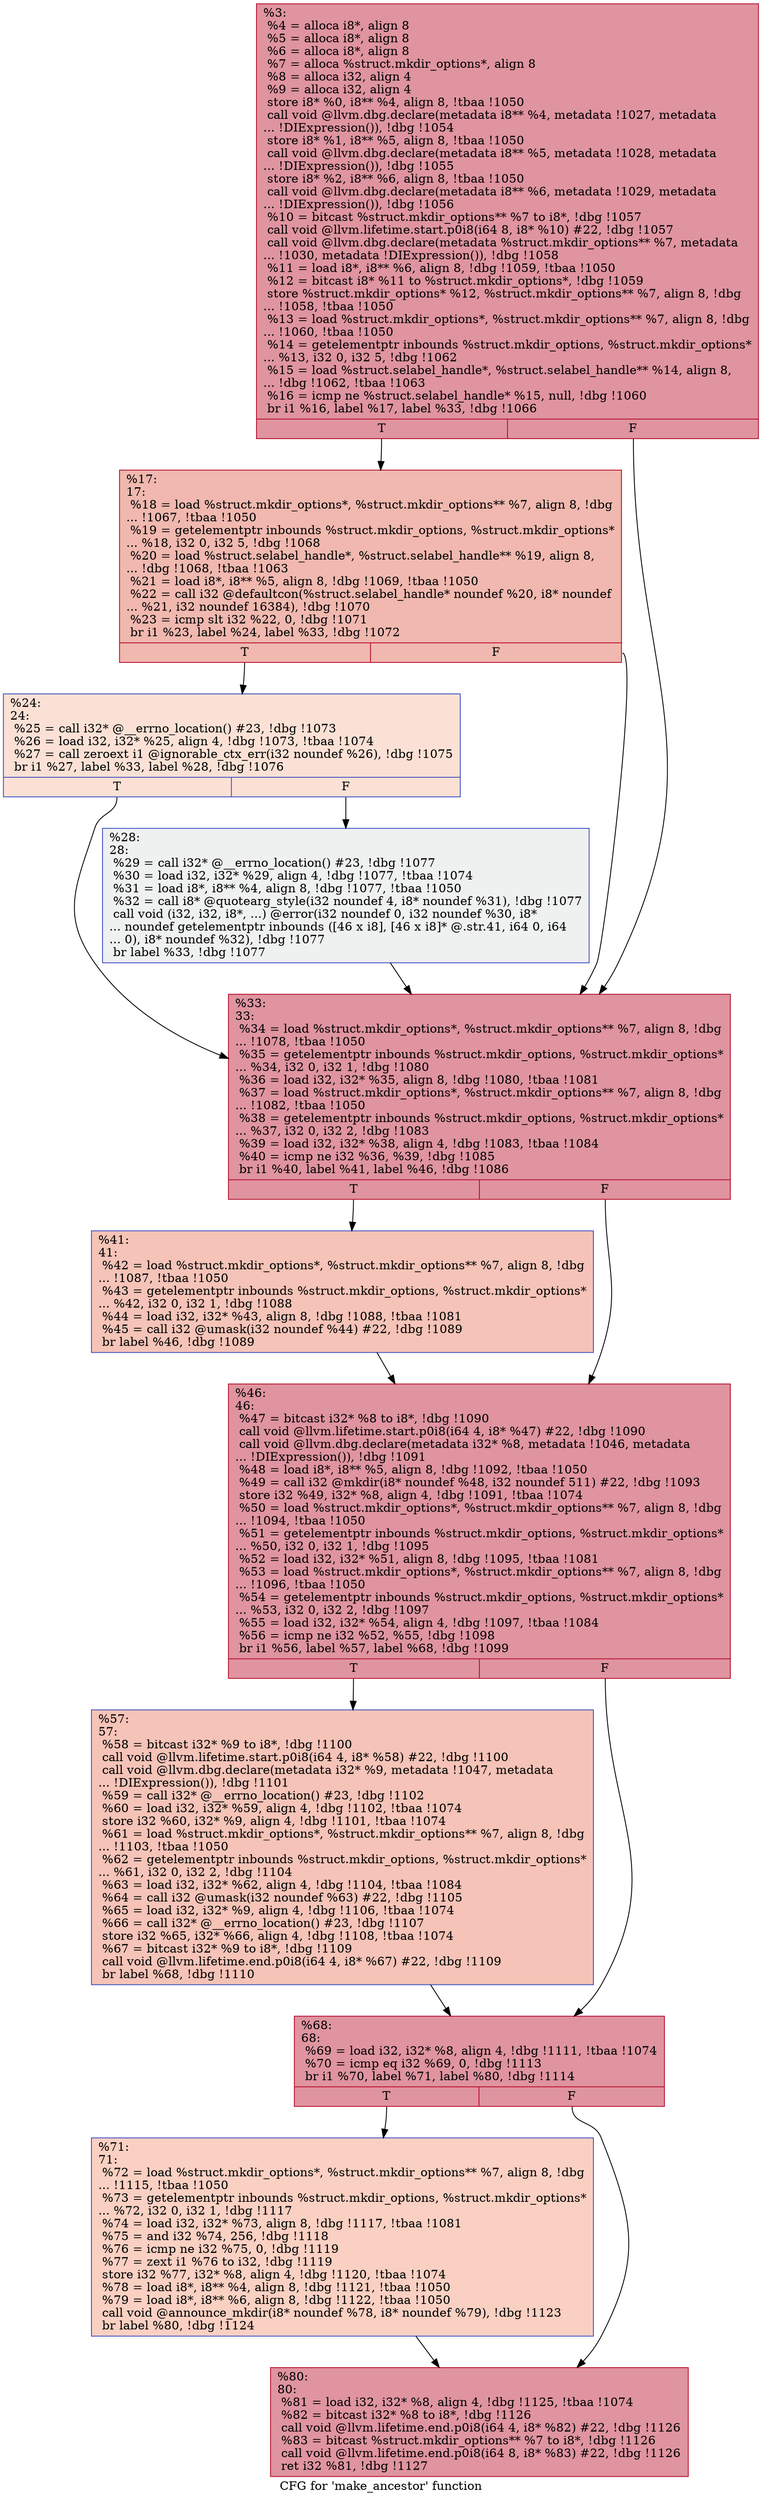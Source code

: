 digraph "CFG for 'make_ancestor' function" {
	label="CFG for 'make_ancestor' function";

	Node0xfeeca0 [shape=record,color="#b70d28ff", style=filled, fillcolor="#b70d2870",label="{%3:\l  %4 = alloca i8*, align 8\l  %5 = alloca i8*, align 8\l  %6 = alloca i8*, align 8\l  %7 = alloca %struct.mkdir_options*, align 8\l  %8 = alloca i32, align 4\l  %9 = alloca i32, align 4\l  store i8* %0, i8** %4, align 8, !tbaa !1050\l  call void @llvm.dbg.declare(metadata i8** %4, metadata !1027, metadata\l... !DIExpression()), !dbg !1054\l  store i8* %1, i8** %5, align 8, !tbaa !1050\l  call void @llvm.dbg.declare(metadata i8** %5, metadata !1028, metadata\l... !DIExpression()), !dbg !1055\l  store i8* %2, i8** %6, align 8, !tbaa !1050\l  call void @llvm.dbg.declare(metadata i8** %6, metadata !1029, metadata\l... !DIExpression()), !dbg !1056\l  %10 = bitcast %struct.mkdir_options** %7 to i8*, !dbg !1057\l  call void @llvm.lifetime.start.p0i8(i64 8, i8* %10) #22, !dbg !1057\l  call void @llvm.dbg.declare(metadata %struct.mkdir_options** %7, metadata\l... !1030, metadata !DIExpression()), !dbg !1058\l  %11 = load i8*, i8** %6, align 8, !dbg !1059, !tbaa !1050\l  %12 = bitcast i8* %11 to %struct.mkdir_options*, !dbg !1059\l  store %struct.mkdir_options* %12, %struct.mkdir_options** %7, align 8, !dbg\l... !1058, !tbaa !1050\l  %13 = load %struct.mkdir_options*, %struct.mkdir_options** %7, align 8, !dbg\l... !1060, !tbaa !1050\l  %14 = getelementptr inbounds %struct.mkdir_options, %struct.mkdir_options*\l... %13, i32 0, i32 5, !dbg !1062\l  %15 = load %struct.selabel_handle*, %struct.selabel_handle** %14, align 8,\l... !dbg !1062, !tbaa !1063\l  %16 = icmp ne %struct.selabel_handle* %15, null, !dbg !1060\l  br i1 %16, label %17, label %33, !dbg !1066\l|{<s0>T|<s1>F}}"];
	Node0xfeeca0:s0 -> Node0xfeed50;
	Node0xfeeca0:s1 -> Node0xfeee40;
	Node0xfeed50 [shape=record,color="#b70d28ff", style=filled, fillcolor="#dc5d4a70",label="{%17:\l17:                                               \l  %18 = load %struct.mkdir_options*, %struct.mkdir_options** %7, align 8, !dbg\l... !1067, !tbaa !1050\l  %19 = getelementptr inbounds %struct.mkdir_options, %struct.mkdir_options*\l... %18, i32 0, i32 5, !dbg !1068\l  %20 = load %struct.selabel_handle*, %struct.selabel_handle** %19, align 8,\l... !dbg !1068, !tbaa !1063\l  %21 = load i8*, i8** %5, align 8, !dbg !1069, !tbaa !1050\l  %22 = call i32 @defaultcon(%struct.selabel_handle* noundef %20, i8* noundef\l... %21, i32 noundef 16384), !dbg !1070\l  %23 = icmp slt i32 %22, 0, !dbg !1071\l  br i1 %23, label %24, label %33, !dbg !1072\l|{<s0>T|<s1>F}}"];
	Node0xfeed50:s0 -> Node0xfeeda0;
	Node0xfeed50:s1 -> Node0xfeee40;
	Node0xfeeda0 [shape=record,color="#3d50c3ff", style=filled, fillcolor="#f7bca170",label="{%24:\l24:                                               \l  %25 = call i32* @__errno_location() #23, !dbg !1073\l  %26 = load i32, i32* %25, align 4, !dbg !1073, !tbaa !1074\l  %27 = call zeroext i1 @ignorable_ctx_err(i32 noundef %26), !dbg !1075\l  br i1 %27, label %33, label %28, !dbg !1076\l|{<s0>T|<s1>F}}"];
	Node0xfeeda0:s0 -> Node0xfeee40;
	Node0xfeeda0:s1 -> Node0xfeedf0;
	Node0xfeedf0 [shape=record,color="#3d50c3ff", style=filled, fillcolor="#dbdcde70",label="{%28:\l28:                                               \l  %29 = call i32* @__errno_location() #23, !dbg !1077\l  %30 = load i32, i32* %29, align 4, !dbg !1077, !tbaa !1074\l  %31 = load i8*, i8** %4, align 8, !dbg !1077, !tbaa !1050\l  %32 = call i8* @quotearg_style(i32 noundef 4, i8* noundef %31), !dbg !1077\l  call void (i32, i32, i8*, ...) @error(i32 noundef 0, i32 noundef %30, i8*\l... noundef getelementptr inbounds ([46 x i8], [46 x i8]* @.str.41, i64 0, i64\l... 0), i8* noundef %32), !dbg !1077\l  br label %33, !dbg !1077\l}"];
	Node0xfeedf0 -> Node0xfeee40;
	Node0xfeee40 [shape=record,color="#b70d28ff", style=filled, fillcolor="#b70d2870",label="{%33:\l33:                                               \l  %34 = load %struct.mkdir_options*, %struct.mkdir_options** %7, align 8, !dbg\l... !1078, !tbaa !1050\l  %35 = getelementptr inbounds %struct.mkdir_options, %struct.mkdir_options*\l... %34, i32 0, i32 1, !dbg !1080\l  %36 = load i32, i32* %35, align 8, !dbg !1080, !tbaa !1081\l  %37 = load %struct.mkdir_options*, %struct.mkdir_options** %7, align 8, !dbg\l... !1082, !tbaa !1050\l  %38 = getelementptr inbounds %struct.mkdir_options, %struct.mkdir_options*\l... %37, i32 0, i32 2, !dbg !1083\l  %39 = load i32, i32* %38, align 4, !dbg !1083, !tbaa !1084\l  %40 = icmp ne i32 %36, %39, !dbg !1085\l  br i1 %40, label %41, label %46, !dbg !1086\l|{<s0>T|<s1>F}}"];
	Node0xfeee40:s0 -> Node0xfeee90;
	Node0xfeee40:s1 -> Node0xfeeee0;
	Node0xfeee90 [shape=record,color="#3d50c3ff", style=filled, fillcolor="#e8765c70",label="{%41:\l41:                                               \l  %42 = load %struct.mkdir_options*, %struct.mkdir_options** %7, align 8, !dbg\l... !1087, !tbaa !1050\l  %43 = getelementptr inbounds %struct.mkdir_options, %struct.mkdir_options*\l... %42, i32 0, i32 1, !dbg !1088\l  %44 = load i32, i32* %43, align 8, !dbg !1088, !tbaa !1081\l  %45 = call i32 @umask(i32 noundef %44) #22, !dbg !1089\l  br label %46, !dbg !1089\l}"];
	Node0xfeee90 -> Node0xfeeee0;
	Node0xfeeee0 [shape=record,color="#b70d28ff", style=filled, fillcolor="#b70d2870",label="{%46:\l46:                                               \l  %47 = bitcast i32* %8 to i8*, !dbg !1090\l  call void @llvm.lifetime.start.p0i8(i64 4, i8* %47) #22, !dbg !1090\l  call void @llvm.dbg.declare(metadata i32* %8, metadata !1046, metadata\l... !DIExpression()), !dbg !1091\l  %48 = load i8*, i8** %5, align 8, !dbg !1092, !tbaa !1050\l  %49 = call i32 @mkdir(i8* noundef %48, i32 noundef 511) #22, !dbg !1093\l  store i32 %49, i32* %8, align 4, !dbg !1091, !tbaa !1074\l  %50 = load %struct.mkdir_options*, %struct.mkdir_options** %7, align 8, !dbg\l... !1094, !tbaa !1050\l  %51 = getelementptr inbounds %struct.mkdir_options, %struct.mkdir_options*\l... %50, i32 0, i32 1, !dbg !1095\l  %52 = load i32, i32* %51, align 8, !dbg !1095, !tbaa !1081\l  %53 = load %struct.mkdir_options*, %struct.mkdir_options** %7, align 8, !dbg\l... !1096, !tbaa !1050\l  %54 = getelementptr inbounds %struct.mkdir_options, %struct.mkdir_options*\l... %53, i32 0, i32 2, !dbg !1097\l  %55 = load i32, i32* %54, align 4, !dbg !1097, !tbaa !1084\l  %56 = icmp ne i32 %52, %55, !dbg !1098\l  br i1 %56, label %57, label %68, !dbg !1099\l|{<s0>T|<s1>F}}"];
	Node0xfeeee0:s0 -> Node0xfeef30;
	Node0xfeeee0:s1 -> Node0xfeef80;
	Node0xfeef30 [shape=record,color="#3d50c3ff", style=filled, fillcolor="#e8765c70",label="{%57:\l57:                                               \l  %58 = bitcast i32* %9 to i8*, !dbg !1100\l  call void @llvm.lifetime.start.p0i8(i64 4, i8* %58) #22, !dbg !1100\l  call void @llvm.dbg.declare(metadata i32* %9, metadata !1047, metadata\l... !DIExpression()), !dbg !1101\l  %59 = call i32* @__errno_location() #23, !dbg !1102\l  %60 = load i32, i32* %59, align 4, !dbg !1102, !tbaa !1074\l  store i32 %60, i32* %9, align 4, !dbg !1101, !tbaa !1074\l  %61 = load %struct.mkdir_options*, %struct.mkdir_options** %7, align 8, !dbg\l... !1103, !tbaa !1050\l  %62 = getelementptr inbounds %struct.mkdir_options, %struct.mkdir_options*\l... %61, i32 0, i32 2, !dbg !1104\l  %63 = load i32, i32* %62, align 4, !dbg !1104, !tbaa !1084\l  %64 = call i32 @umask(i32 noundef %63) #22, !dbg !1105\l  %65 = load i32, i32* %9, align 4, !dbg !1106, !tbaa !1074\l  %66 = call i32* @__errno_location() #23, !dbg !1107\l  store i32 %65, i32* %66, align 4, !dbg !1108, !tbaa !1074\l  %67 = bitcast i32* %9 to i8*, !dbg !1109\l  call void @llvm.lifetime.end.p0i8(i64 4, i8* %67) #22, !dbg !1109\l  br label %68, !dbg !1110\l}"];
	Node0xfeef30 -> Node0xfeef80;
	Node0xfeef80 [shape=record,color="#b70d28ff", style=filled, fillcolor="#b70d2870",label="{%68:\l68:                                               \l  %69 = load i32, i32* %8, align 4, !dbg !1111, !tbaa !1074\l  %70 = icmp eq i32 %69, 0, !dbg !1113\l  br i1 %70, label %71, label %80, !dbg !1114\l|{<s0>T|<s1>F}}"];
	Node0xfeef80:s0 -> Node0xfeefd0;
	Node0xfeef80:s1 -> Node0xfef020;
	Node0xfeefd0 [shape=record,color="#3d50c3ff", style=filled, fillcolor="#f3947570",label="{%71:\l71:                                               \l  %72 = load %struct.mkdir_options*, %struct.mkdir_options** %7, align 8, !dbg\l... !1115, !tbaa !1050\l  %73 = getelementptr inbounds %struct.mkdir_options, %struct.mkdir_options*\l... %72, i32 0, i32 1, !dbg !1117\l  %74 = load i32, i32* %73, align 8, !dbg !1117, !tbaa !1081\l  %75 = and i32 %74, 256, !dbg !1118\l  %76 = icmp ne i32 %75, 0, !dbg !1119\l  %77 = zext i1 %76 to i32, !dbg !1119\l  store i32 %77, i32* %8, align 4, !dbg !1120, !tbaa !1074\l  %78 = load i8*, i8** %4, align 8, !dbg !1121, !tbaa !1050\l  %79 = load i8*, i8** %6, align 8, !dbg !1122, !tbaa !1050\l  call void @announce_mkdir(i8* noundef %78, i8* noundef %79), !dbg !1123\l  br label %80, !dbg !1124\l}"];
	Node0xfeefd0 -> Node0xfef020;
	Node0xfef020 [shape=record,color="#b70d28ff", style=filled, fillcolor="#b70d2870",label="{%80:\l80:                                               \l  %81 = load i32, i32* %8, align 4, !dbg !1125, !tbaa !1074\l  %82 = bitcast i32* %8 to i8*, !dbg !1126\l  call void @llvm.lifetime.end.p0i8(i64 4, i8* %82) #22, !dbg !1126\l  %83 = bitcast %struct.mkdir_options** %7 to i8*, !dbg !1126\l  call void @llvm.lifetime.end.p0i8(i64 8, i8* %83) #22, !dbg !1126\l  ret i32 %81, !dbg !1127\l}"];
}
